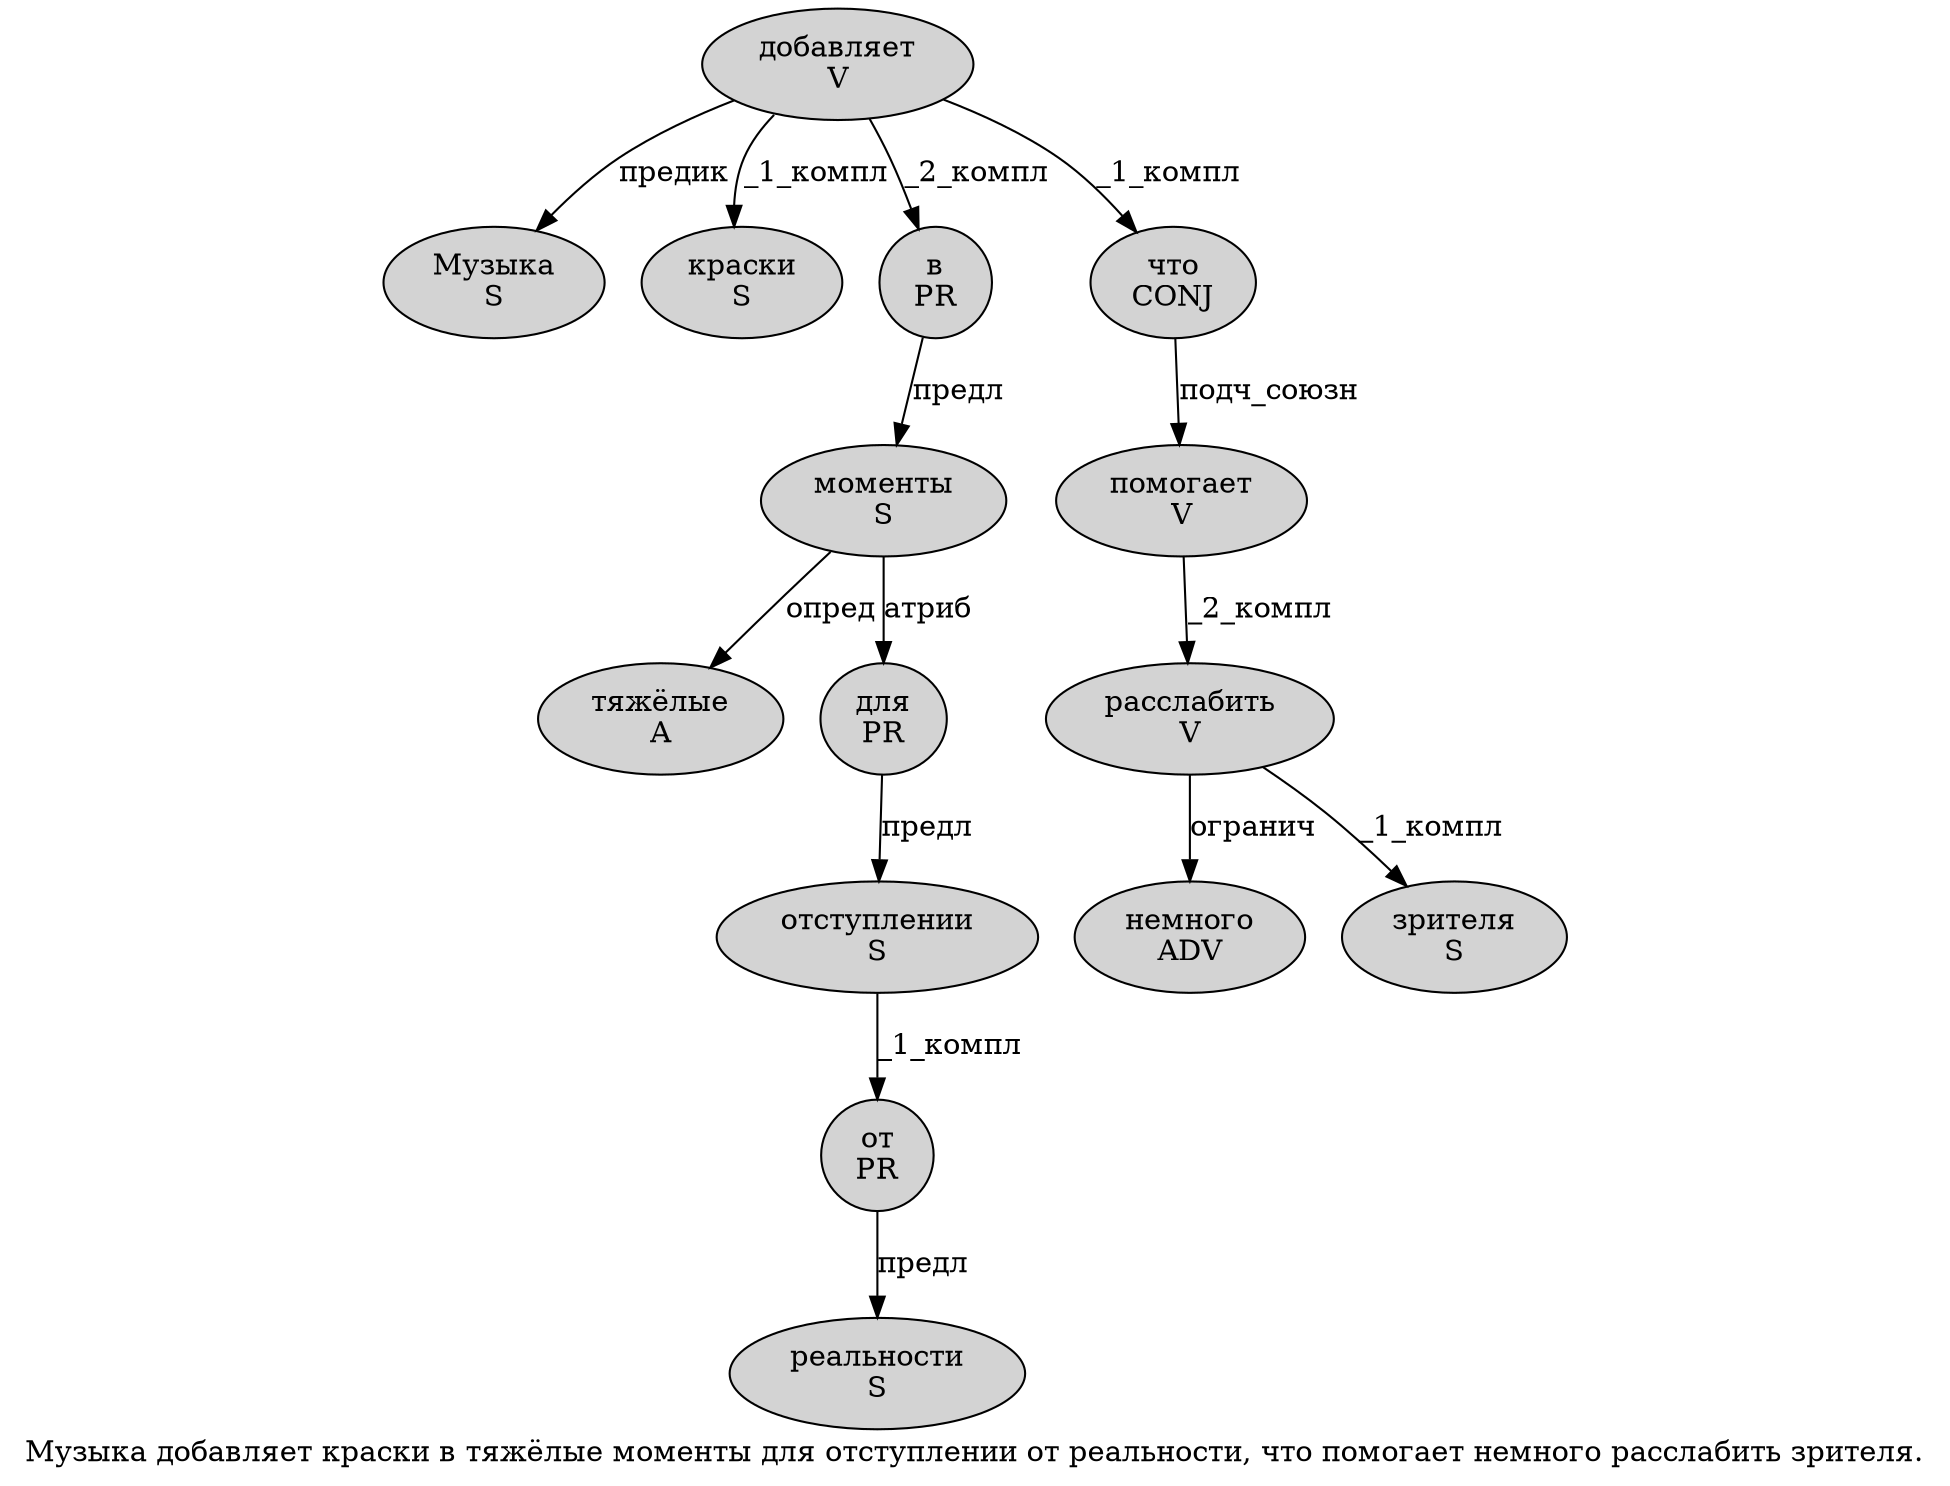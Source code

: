 digraph SENTENCE_1772 {
	graph [label="Музыка добавляет краски в тяжёлые моменты для отступлении от реальности, что помогает немного расслабить зрителя."]
	node [style=filled]
		0 [label="Музыка
S" color="" fillcolor=lightgray penwidth=1 shape=ellipse]
		1 [label="добавляет
V" color="" fillcolor=lightgray penwidth=1 shape=ellipse]
		2 [label="краски
S" color="" fillcolor=lightgray penwidth=1 shape=ellipse]
		3 [label="в
PR" color="" fillcolor=lightgray penwidth=1 shape=ellipse]
		4 [label="тяжёлые
A" color="" fillcolor=lightgray penwidth=1 shape=ellipse]
		5 [label="моменты
S" color="" fillcolor=lightgray penwidth=1 shape=ellipse]
		6 [label="для
PR" color="" fillcolor=lightgray penwidth=1 shape=ellipse]
		7 [label="отступлении
S" color="" fillcolor=lightgray penwidth=1 shape=ellipse]
		8 [label="от
PR" color="" fillcolor=lightgray penwidth=1 shape=ellipse]
		9 [label="реальности
S" color="" fillcolor=lightgray penwidth=1 shape=ellipse]
		11 [label="что
CONJ" color="" fillcolor=lightgray penwidth=1 shape=ellipse]
		12 [label="помогает
V" color="" fillcolor=lightgray penwidth=1 shape=ellipse]
		13 [label="немного
ADV" color="" fillcolor=lightgray penwidth=1 shape=ellipse]
		14 [label="расслабить
V" color="" fillcolor=lightgray penwidth=1 shape=ellipse]
		15 [label="зрителя
S" color="" fillcolor=lightgray penwidth=1 shape=ellipse]
			1 -> 0 [label="предик"]
			1 -> 2 [label="_1_компл"]
			1 -> 3 [label="_2_компл"]
			1 -> 11 [label="_1_компл"]
			12 -> 14 [label="_2_компл"]
			11 -> 12 [label="подч_союзн"]
			8 -> 9 [label="предл"]
			6 -> 7 [label="предл"]
			5 -> 4 [label="опред"]
			5 -> 6 [label="атриб"]
			7 -> 8 [label="_1_компл"]
			3 -> 5 [label="предл"]
			14 -> 13 [label="огранич"]
			14 -> 15 [label="_1_компл"]
}